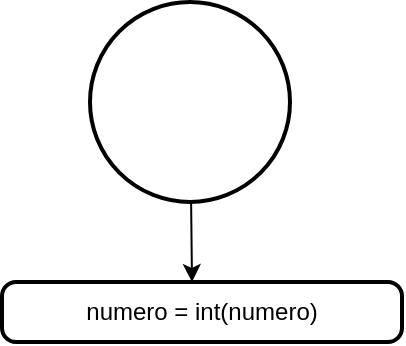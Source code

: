 <mxfile>
    <diagram id="A41FIMtMwK88dEXXhdWS" name="Página-1">
        <mxGraphModel dx="708" dy="489" grid="1" gridSize="10" guides="1" tooltips="1" connect="1" arrows="1" fold="1" page="1" pageScale="1" pageWidth="827" pageHeight="1169" math="0" shadow="0">
            <root>
                <mxCell id="0"/>
                <mxCell id="1" parent="0"/>
                <mxCell id="17" style="edgeStyle=none;html=1;entryX=0.5;entryY=0;entryDx=0;entryDy=0;" edge="1" parent="1" source="13">
                    <mxGeometry relative="1" as="geometry">
                        <mxPoint x="465" y="150" as="targetPoint"/>
                    </mxGeometry>
                </mxCell>
                <mxCell id="13" value="" style="strokeWidth=2;html=1;shape=mxgraph.flowchart.start_2;whiteSpace=wrap;" vertex="1" parent="1">
                    <mxGeometry x="414" y="10" width="100" height="100" as="geometry"/>
                </mxCell>
                <mxCell id="20" value="numero = int(numero)" style="rounded=1;whiteSpace=wrap;html=1;absoluteArcSize=1;arcSize=14;strokeWidth=2;" vertex="1" parent="1">
                    <mxGeometry x="370" y="150" width="200" height="30" as="geometry"/>
                </mxCell>
            </root>
        </mxGraphModel>
    </diagram>
</mxfile>
